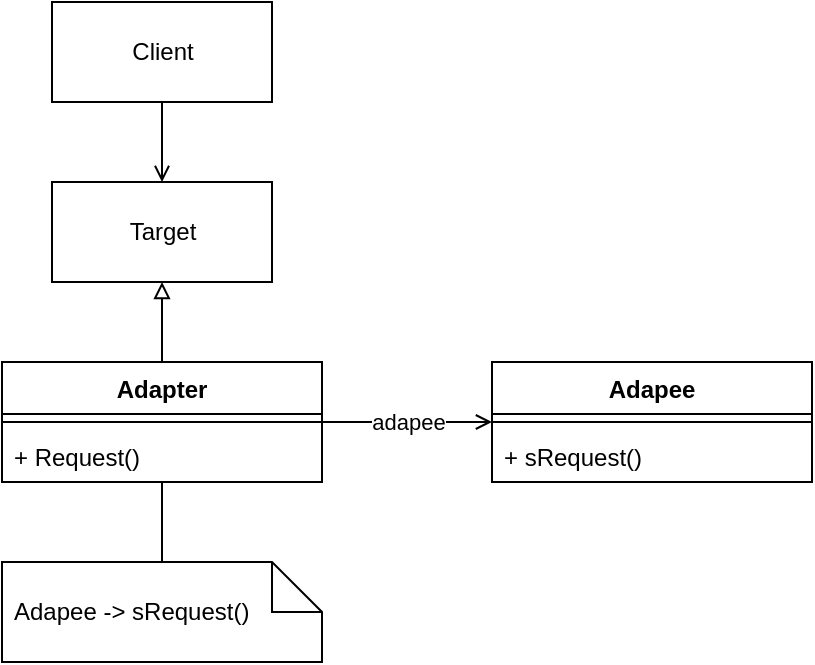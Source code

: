 <mxfile>
    <diagram id="KAdShl7qMZL2eUUt49E3" name="Adapter">
        <mxGraphModel dx="1046" dy="771" grid="1" gridSize="10" guides="1" tooltips="1" connect="1" arrows="1" fold="1" page="1" pageScale="1" pageWidth="1100" pageHeight="850" math="0" shadow="0">
            <root>
                <mxCell id="0"/>
                <mxCell id="1" parent="0"/>
                <mxCell id="23" value="" style="edgeStyle=none;html=1;endArrow=open;endFill=0;" edge="1" parent="1" source="2" target="3">
                    <mxGeometry relative="1" as="geometry"/>
                </mxCell>
                <mxCell id="2" value="Client" style="html=1;" vertex="1" parent="1">
                    <mxGeometry x="340" y="270" width="110" height="50" as="geometry"/>
                </mxCell>
                <mxCell id="3" value="Target" style="html=1;" vertex="1" parent="1">
                    <mxGeometry x="340" y="360" width="110" height="50" as="geometry"/>
                </mxCell>
                <mxCell id="16" value="" style="edgeStyle=none;html=1;endArrow=block;endFill=0;" edge="1" parent="1" source="9" target="3">
                    <mxGeometry relative="1" as="geometry"/>
                </mxCell>
                <mxCell id="17" value="adapee" style="edgeStyle=none;html=1;endArrow=open;endFill=0;" edge="1" parent="1" source="9" target="13">
                    <mxGeometry relative="1" as="geometry"/>
                </mxCell>
                <mxCell id="22" value="" style="edgeStyle=none;html=1;endArrow=none;endFill=0;" edge="1" parent="1" source="9" target="20">
                    <mxGeometry relative="1" as="geometry"/>
                </mxCell>
                <mxCell id="9" value="Adapter" style="swimlane;fontStyle=1;align=center;verticalAlign=top;childLayout=stackLayout;horizontal=1;startSize=26;horizontalStack=0;resizeParent=1;resizeParentMax=0;resizeLast=0;collapsible=1;marginBottom=0;" vertex="1" parent="1">
                    <mxGeometry x="315" y="450" width="160" height="60" as="geometry"/>
                </mxCell>
                <mxCell id="11" value="" style="line;strokeWidth=1;fillColor=none;align=left;verticalAlign=middle;spacingTop=-1;spacingLeft=3;spacingRight=3;rotatable=0;labelPosition=right;points=[];portConstraint=eastwest;" vertex="1" parent="9">
                    <mxGeometry y="26" width="160" height="8" as="geometry"/>
                </mxCell>
                <mxCell id="12" value="+ Request()" style="text;strokeColor=none;fillColor=none;align=left;verticalAlign=top;spacingLeft=4;spacingRight=4;overflow=hidden;rotatable=0;points=[[0,0.5],[1,0.5]];portConstraint=eastwest;" vertex="1" parent="9">
                    <mxGeometry y="34" width="160" height="26" as="geometry"/>
                </mxCell>
                <mxCell id="13" value="Adapee" style="swimlane;fontStyle=1;align=center;verticalAlign=top;childLayout=stackLayout;horizontal=1;startSize=26;horizontalStack=0;resizeParent=1;resizeParentMax=0;resizeLast=0;collapsible=1;marginBottom=0;" vertex="1" parent="1">
                    <mxGeometry x="560" y="450" width="160" height="60" as="geometry"/>
                </mxCell>
                <mxCell id="14" value="" style="line;strokeWidth=1;fillColor=none;align=left;verticalAlign=middle;spacingTop=-1;spacingLeft=3;spacingRight=3;rotatable=0;labelPosition=right;points=[];portConstraint=eastwest;" vertex="1" parent="13">
                    <mxGeometry y="26" width="160" height="8" as="geometry"/>
                </mxCell>
                <mxCell id="15" value="+ sRequest()" style="text;strokeColor=none;fillColor=none;align=left;verticalAlign=top;spacingLeft=4;spacingRight=4;overflow=hidden;rotatable=0;points=[[0,0.5],[1,0.5]];portConstraint=eastwest;" vertex="1" parent="13">
                    <mxGeometry y="34" width="160" height="26" as="geometry"/>
                </mxCell>
                <mxCell id="18" value="" style="shape=note2;size=25;childLayout=stackLayout;horizontalStack=0;resizeParent=1;resizeParentMax=0;resizeLast=0;collapsible=0;marginBottom=0;html=1;container=1;" vertex="1" parent="1">
                    <mxGeometry x="315" y="550" width="160" height="50" as="geometry"/>
                </mxCell>
                <mxCell id="20" value="Adapee -&amp;gt; sRequest()" style="text;html=1;strokeColor=none;fillColor=none;align=left;verticalAlign=middle;spacingLeft=4;spacingRight=4;overflow=hidden;rotatable=0;points=[[0,0.5],[1,0.5]];portConstraint=eastwest;" vertex="1" parent="18">
                    <mxGeometry width="160" height="50" as="geometry"/>
                </mxCell>
            </root>
        </mxGraphModel>
    </diagram>
    <diagram id="Y6ehhx9jjZXl1epGX6-a" name="example">
        <mxGraphModel dx="1046" dy="771" grid="1" gridSize="10" guides="1" tooltips="1" connect="1" arrows="1" fold="1" page="1" pageScale="1" pageWidth="1100" pageHeight="850" math="0" shadow="0">
            <root>
                <mxCell id="UIc3NGZQLgsMdTr0Wm_R-0"/>
                <mxCell id="UIc3NGZQLgsMdTr0Wm_R-1" parent="UIc3NGZQLgsMdTr0Wm_R-0"/>
                <mxCell id="UIc3NGZQLgsMdTr0Wm_R-15" value="" style="edgeStyle=none;html=1;endArrow=open;endFill=0;" edge="1" parent="UIc3NGZQLgsMdTr0Wm_R-1" source="UIc3NGZQLgsMdTr0Wm_R-3" target="UIc3NGZQLgsMdTr0Wm_R-7">
                    <mxGeometry relative="1" as="geometry"/>
                </mxCell>
                <mxCell id="UIc3NGZQLgsMdTr0Wm_R-3" value="Client" style="html=1;" vertex="1" parent="UIc3NGZQLgsMdTr0Wm_R-1">
                    <mxGeometry x="360" y="272" width="110" height="50" as="geometry"/>
                </mxCell>
                <mxCell id="UIc3NGZQLgsMdTr0Wm_R-7" value="&lt;&lt;interface&gt;&gt;&#10;InterfaceTarget" style="swimlane;fontStyle=1;align=center;verticalAlign=top;childLayout=stackLayout;horizontal=1;startSize=40;horizontalStack=0;resizeParent=1;resizeParentMax=0;resizeLast=0;collapsible=1;marginBottom=0;" vertex="1" parent="UIc3NGZQLgsMdTr0Wm_R-1">
                    <mxGeometry x="550" y="260" width="160" height="74" as="geometry"/>
                </mxCell>
                <mxCell id="UIc3NGZQLgsMdTr0Wm_R-9" value="" style="line;strokeWidth=1;fillColor=none;align=left;verticalAlign=middle;spacingTop=-1;spacingLeft=3;spacingRight=3;rotatable=0;labelPosition=right;points=[];portConstraint=eastwest;" vertex="1" parent="UIc3NGZQLgsMdTr0Wm_R-7">
                    <mxGeometry y="40" width="160" height="8" as="geometry"/>
                </mxCell>
                <mxCell id="UIc3NGZQLgsMdTr0Wm_R-10" value="+ GetRandNumber(): int64" style="text;strokeColor=none;fillColor=none;align=left;verticalAlign=top;spacingLeft=4;spacingRight=4;overflow=hidden;rotatable=0;points=[[0,0.5],[1,0.5]];portConstraint=eastwest;" vertex="1" parent="UIc3NGZQLgsMdTr0Wm_R-7">
                    <mxGeometry y="48" width="160" height="26" as="geometry"/>
                </mxCell>
                <mxCell id="UIc3NGZQLgsMdTr0Wm_R-14" value="" style="edgeStyle=none;html=1;endArrow=block;endFill=0;" edge="1" parent="UIc3NGZQLgsMdTr0Wm_R-1" source="UIc3NGZQLgsMdTr0Wm_R-11" target="UIc3NGZQLgsMdTr0Wm_R-10">
                    <mxGeometry relative="1" as="geometry"/>
                </mxCell>
                <mxCell id="UIc3NGZQLgsMdTr0Wm_R-22" value="" style="edgeStyle=none;html=1;endArrow=open;endFill=0;" edge="1" parent="UIc3NGZQLgsMdTr0Wm_R-1" source="UIc3NGZQLgsMdTr0Wm_R-11" target="UIc3NGZQLgsMdTr0Wm_R-16">
                    <mxGeometry relative="1" as="geometry"/>
                </mxCell>
                <mxCell id="UIc3NGZQLgsMdTr0Wm_R-11" value="adapter" style="swimlane;fontStyle=1;align=center;verticalAlign=top;childLayout=stackLayout;horizontal=1;startSize=32;horizontalStack=0;resizeParent=1;resizeParentMax=0;resizeLast=0;collapsible=1;marginBottom=0;" vertex="1" parent="UIc3NGZQLgsMdTr0Wm_R-1">
                    <mxGeometry x="550" y="370" width="160" height="40" as="geometry"/>
                </mxCell>
                <mxCell id="UIc3NGZQLgsMdTr0Wm_R-12" value="" style="line;strokeWidth=1;fillColor=none;align=left;verticalAlign=middle;spacingTop=-1;spacingLeft=3;spacingRight=3;rotatable=0;labelPosition=right;points=[];portConstraint=eastwest;" vertex="1" parent="UIc3NGZQLgsMdTr0Wm_R-11">
                    <mxGeometry y="32" width="160" height="8" as="geometry"/>
                </mxCell>
                <mxCell id="UIc3NGZQLgsMdTr0Wm_R-16" value="&lt;&lt;interface&gt;&gt;&#10;InterfaceThirdParty" style="swimlane;fontStyle=1;align=center;verticalAlign=top;childLayout=stackLayout;horizontal=1;startSize=40;horizontalStack=0;resizeParent=1;resizeParentMax=0;resizeLast=0;collapsible=1;marginBottom=0;" vertex="1" parent="UIc3NGZQLgsMdTr0Wm_R-1">
                    <mxGeometry x="550" y="460" width="160" height="74" as="geometry"/>
                </mxCell>
                <mxCell id="UIc3NGZQLgsMdTr0Wm_R-17" value="" style="line;strokeWidth=1;fillColor=none;align=left;verticalAlign=middle;spacingTop=-1;spacingLeft=3;spacingRight=3;rotatable=0;labelPosition=right;points=[];portConstraint=eastwest;" vertex="1" parent="UIc3NGZQLgsMdTr0Wm_R-16">
                    <mxGeometry y="40" width="160" height="8" as="geometry"/>
                </mxCell>
                <mxCell id="UIc3NGZQLgsMdTr0Wm_R-18" value="+ GetRandNumber(): string" style="text;strokeColor=none;fillColor=none;align=left;verticalAlign=top;spacingLeft=4;spacingRight=4;overflow=hidden;rotatable=0;points=[[0,0.5],[1,0.5]];portConstraint=eastwest;" vertex="1" parent="UIc3NGZQLgsMdTr0Wm_R-16">
                    <mxGeometry y="48" width="160" height="26" as="geometry"/>
                </mxCell>
                <mxCell id="UIc3NGZQLgsMdTr0Wm_R-19" value="" style="edgeStyle=none;html=1;endArrow=block;endFill=0;" edge="1" parent="UIc3NGZQLgsMdTr0Wm_R-1" source="UIc3NGZQLgsMdTr0Wm_R-20" target="UIc3NGZQLgsMdTr0Wm_R-18">
                    <mxGeometry relative="1" as="geometry"/>
                </mxCell>
                <mxCell id="UIc3NGZQLgsMdTr0Wm_R-20" value="thirdparty" style="swimlane;fontStyle=1;align=center;verticalAlign=top;childLayout=stackLayout;horizontal=1;startSize=32;horizontalStack=0;resizeParent=1;resizeParentMax=0;resizeLast=0;collapsible=1;marginBottom=0;" vertex="1" parent="UIc3NGZQLgsMdTr0Wm_R-1">
                    <mxGeometry x="550" y="570" width="160" height="40" as="geometry"/>
                </mxCell>
                <mxCell id="UIc3NGZQLgsMdTr0Wm_R-21" value="" style="line;strokeWidth=1;fillColor=none;align=left;verticalAlign=middle;spacingTop=-1;spacingLeft=3;spacingRight=3;rotatable=0;labelPosition=right;points=[];portConstraint=eastwest;" vertex="1" parent="UIc3NGZQLgsMdTr0Wm_R-20">
                    <mxGeometry y="32" width="160" height="8" as="geometry"/>
                </mxCell>
            </root>
        </mxGraphModel>
    </diagram>
</mxfile>